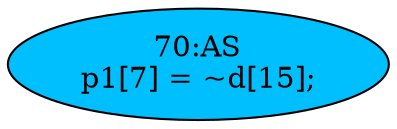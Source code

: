 strict digraph "" {
	node [label="\N"];
	"70:AS"	 [ast="<pyverilog.vparser.ast.Assign object at 0x7fee016cce10>",
		def_var="['p1']",
		fillcolor=deepskyblue,
		label="70:AS
p1[7] = ~d[15];",
		statements="[]",
		style=filled,
		typ=Assign,
		use_var="['d']"];
}
